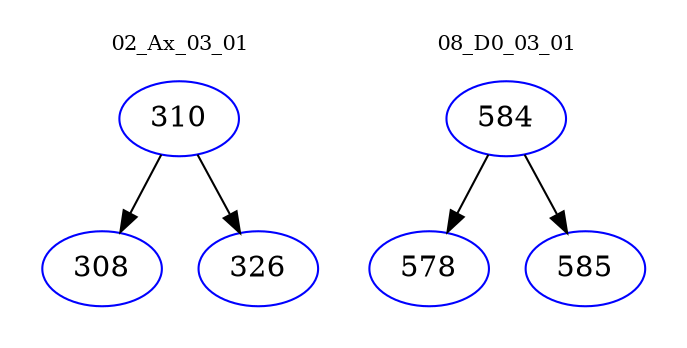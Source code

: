digraph{
subgraph cluster_0 {
color = white
label = "02_Ax_03_01";
fontsize=10;
T0_310 [label="310", color="blue"]
T0_310 -> T0_308 [color="black"]
T0_308 [label="308", color="blue"]
T0_310 -> T0_326 [color="black"]
T0_326 [label="326", color="blue"]
}
subgraph cluster_1 {
color = white
label = "08_D0_03_01";
fontsize=10;
T1_584 [label="584", color="blue"]
T1_584 -> T1_578 [color="black"]
T1_578 [label="578", color="blue"]
T1_584 -> T1_585 [color="black"]
T1_585 [label="585", color="blue"]
}
}
